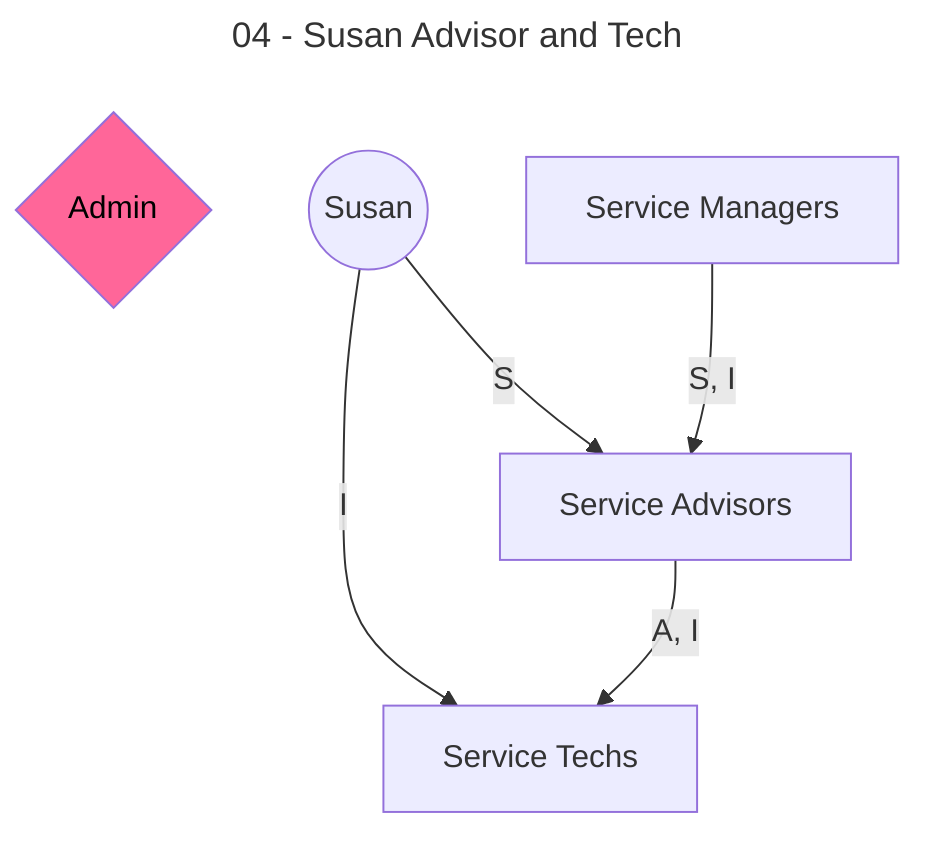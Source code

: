 ---
title: 04 - Susan Advisor and Tech
---
graph TB
    admin{Admin}
    susan((Susan))
    sm[Service Managers]
    sa[Service Advisors]
    st[Service Techs]
    susan--S-->sa
    susan--I-->st
    sm--S, I-->sa
    sa--A, I-->st
    style admin fill:#FF6699,color:black